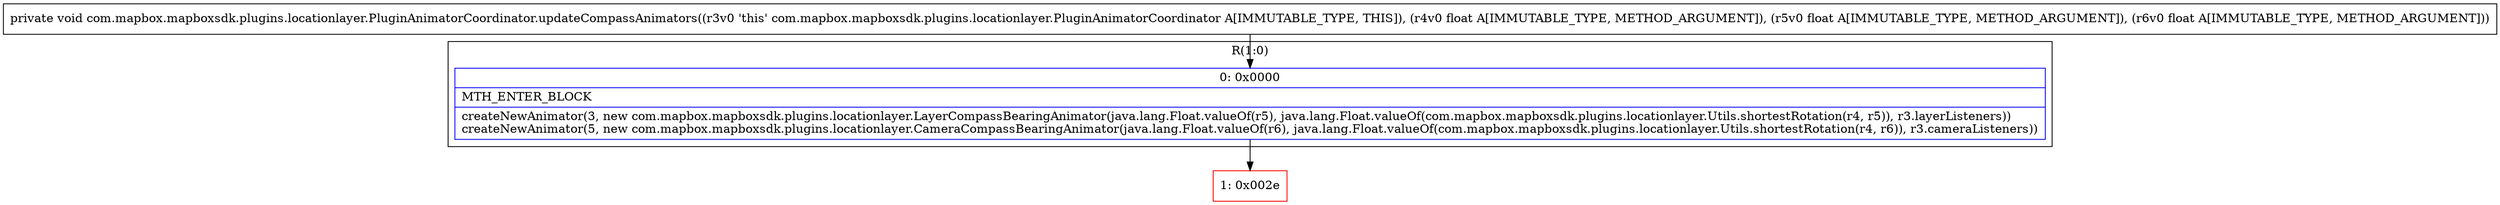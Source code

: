 digraph "CFG forcom.mapbox.mapboxsdk.plugins.locationlayer.PluginAnimatorCoordinator.updateCompassAnimators(FFF)V" {
subgraph cluster_Region_1126369206 {
label = "R(1:0)";
node [shape=record,color=blue];
Node_0 [shape=record,label="{0\:\ 0x0000|MTH_ENTER_BLOCK\l|createNewAnimator(3, new com.mapbox.mapboxsdk.plugins.locationlayer.LayerCompassBearingAnimator(java.lang.Float.valueOf(r5), java.lang.Float.valueOf(com.mapbox.mapboxsdk.plugins.locationlayer.Utils.shortestRotation(r4, r5)), r3.layerListeners))\lcreateNewAnimator(5, new com.mapbox.mapboxsdk.plugins.locationlayer.CameraCompassBearingAnimator(java.lang.Float.valueOf(r6), java.lang.Float.valueOf(com.mapbox.mapboxsdk.plugins.locationlayer.Utils.shortestRotation(r4, r6)), r3.cameraListeners))\l}"];
}
Node_1 [shape=record,color=red,label="{1\:\ 0x002e}"];
MethodNode[shape=record,label="{private void com.mapbox.mapboxsdk.plugins.locationlayer.PluginAnimatorCoordinator.updateCompassAnimators((r3v0 'this' com.mapbox.mapboxsdk.plugins.locationlayer.PluginAnimatorCoordinator A[IMMUTABLE_TYPE, THIS]), (r4v0 float A[IMMUTABLE_TYPE, METHOD_ARGUMENT]), (r5v0 float A[IMMUTABLE_TYPE, METHOD_ARGUMENT]), (r6v0 float A[IMMUTABLE_TYPE, METHOD_ARGUMENT])) }"];
MethodNode -> Node_0;
Node_0 -> Node_1;
}

